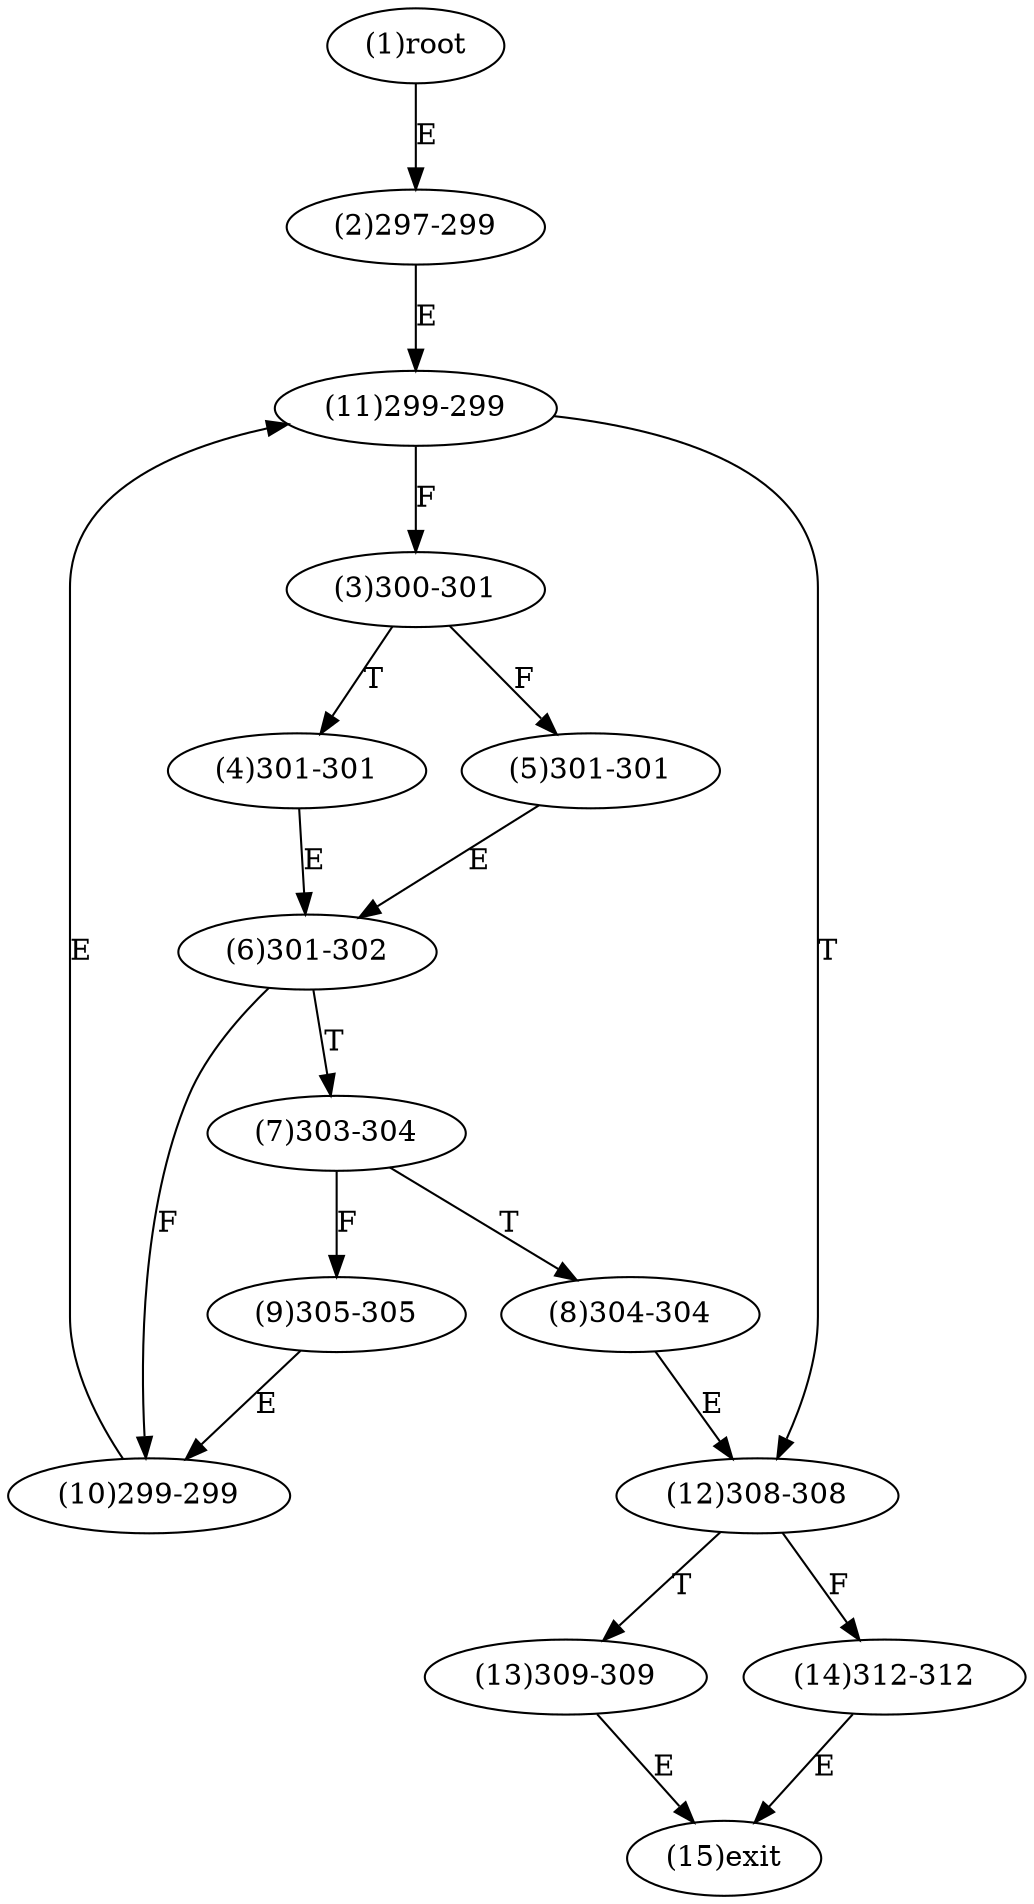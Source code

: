 digraph "" { 
1[ label="(1)root"];
2[ label="(2)297-299"];
3[ label="(3)300-301"];
4[ label="(4)301-301"];
5[ label="(5)301-301"];
6[ label="(6)301-302"];
7[ label="(7)303-304"];
8[ label="(8)304-304"];
9[ label="(9)305-305"];
10[ label="(10)299-299"];
11[ label="(11)299-299"];
12[ label="(12)308-308"];
13[ label="(13)309-309"];
14[ label="(14)312-312"];
15[ label="(15)exit"];
1->2[ label="E"];
2->11[ label="E"];
3->5[ label="F"];
3->4[ label="T"];
4->6[ label="E"];
5->6[ label="E"];
6->10[ label="F"];
6->7[ label="T"];
7->9[ label="F"];
7->8[ label="T"];
8->12[ label="E"];
9->10[ label="E"];
10->11[ label="E"];
11->3[ label="F"];
11->12[ label="T"];
12->14[ label="F"];
12->13[ label="T"];
13->15[ label="E"];
14->15[ label="E"];
}